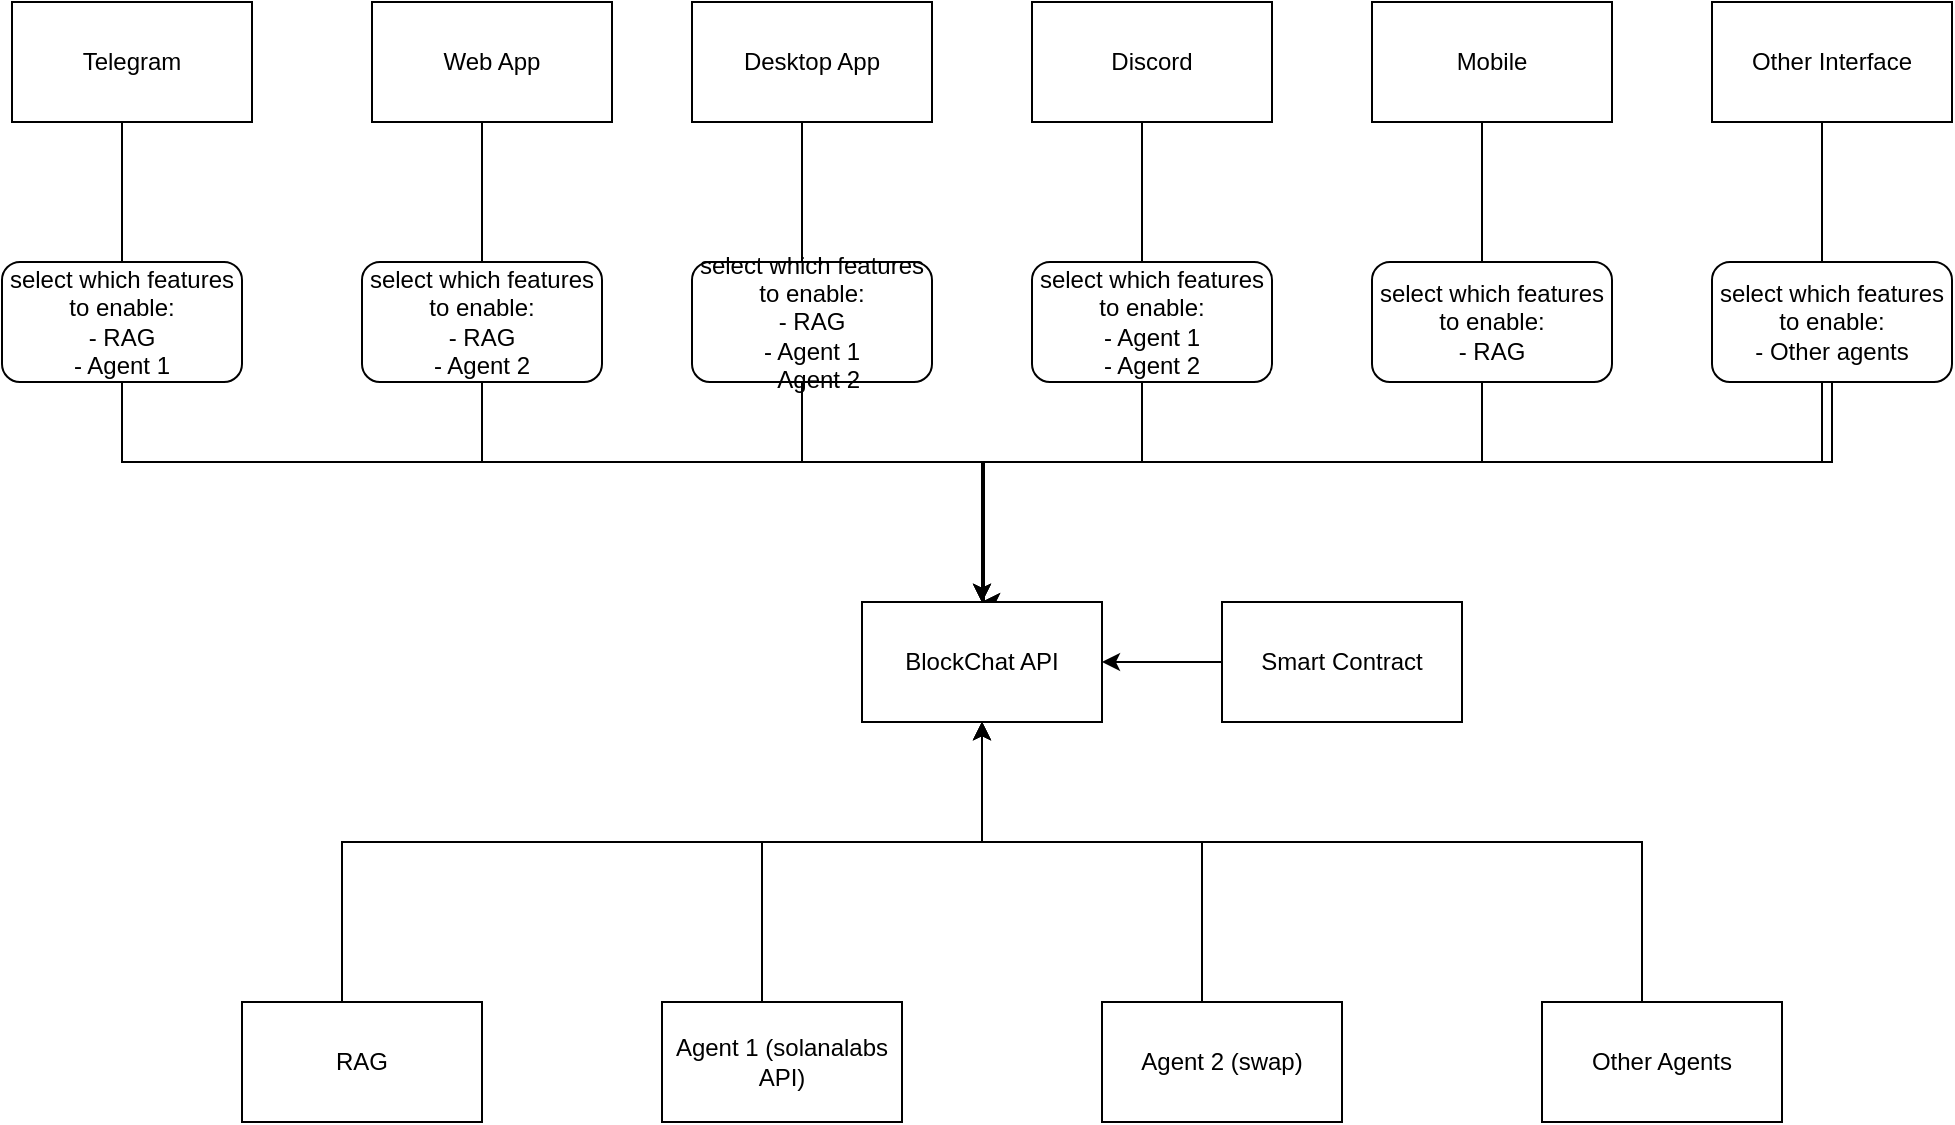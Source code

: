 <mxfile version="24.4.6" type="device">
  <diagram name="Page-1" id="esfJvCoR1udEf4pWD7Vd">
    <mxGraphModel dx="1434" dy="836" grid="1" gridSize="10" guides="1" tooltips="1" connect="1" arrows="1" fold="1" page="1" pageScale="1" pageWidth="850" pageHeight="1100" math="0" shadow="0">
      <root>
        <mxCell id="0" />
        <mxCell id="1" parent="0" />
        <mxCell id="F-OTTwGrum7XiNiV84Rw-14" style="edgeStyle=orthogonalEdgeStyle;rounded=0;orthogonalLoop=1;jettySize=auto;html=1;entryX=0.5;entryY=0;entryDx=0;entryDy=0;" edge="1" parent="1" source="F-OTTwGrum7XiNiV84Rw-1" target="F-OTTwGrum7XiNiV84Rw-7">
          <mxGeometry relative="1" as="geometry">
            <Array as="points">
              <mxPoint x="420" y="440" />
              <mxPoint x="850" y="440" />
            </Array>
          </mxGeometry>
        </mxCell>
        <mxCell id="F-OTTwGrum7XiNiV84Rw-1" value="Telegram" style="rounded=0;whiteSpace=wrap;html=1;" vertex="1" parent="1">
          <mxGeometry x="365" y="210" width="120" height="60" as="geometry" />
        </mxCell>
        <mxCell id="F-OTTwGrum7XiNiV84Rw-16" style="edgeStyle=orthogonalEdgeStyle;rounded=0;orthogonalLoop=1;jettySize=auto;html=1;" edge="1" parent="1" source="F-OTTwGrum7XiNiV84Rw-3">
          <mxGeometry relative="1" as="geometry">
            <mxPoint x="850" y="510" as="targetPoint" />
            <Array as="points">
              <mxPoint x="760" y="440" />
              <mxPoint x="851" y="440" />
            </Array>
          </mxGeometry>
        </mxCell>
        <mxCell id="F-OTTwGrum7XiNiV84Rw-3" value="Desktop App" style="rounded=0;whiteSpace=wrap;html=1;" vertex="1" parent="1">
          <mxGeometry x="705" y="210" width="120" height="60" as="geometry" />
        </mxCell>
        <mxCell id="F-OTTwGrum7XiNiV84Rw-17" style="edgeStyle=orthogonalEdgeStyle;rounded=0;orthogonalLoop=1;jettySize=auto;html=1;entryX=0.5;entryY=0;entryDx=0;entryDy=0;" edge="1" parent="1" source="F-OTTwGrum7XiNiV84Rw-4" target="F-OTTwGrum7XiNiV84Rw-7">
          <mxGeometry relative="1" as="geometry">
            <Array as="points">
              <mxPoint x="930" y="440" />
              <mxPoint x="850" y="440" />
            </Array>
          </mxGeometry>
        </mxCell>
        <mxCell id="F-OTTwGrum7XiNiV84Rw-4" value="Discord" style="rounded=0;whiteSpace=wrap;html=1;" vertex="1" parent="1">
          <mxGeometry x="875" y="210" width="120" height="60" as="geometry" />
        </mxCell>
        <mxCell id="F-OTTwGrum7XiNiV84Rw-18" style="edgeStyle=orthogonalEdgeStyle;rounded=0;orthogonalLoop=1;jettySize=auto;html=1;" edge="1" parent="1" source="F-OTTwGrum7XiNiV84Rw-5">
          <mxGeometry relative="1" as="geometry">
            <mxPoint x="850" y="510" as="targetPoint" />
            <Array as="points">
              <mxPoint x="1100" y="440" />
              <mxPoint x="851" y="440" />
            </Array>
          </mxGeometry>
        </mxCell>
        <mxCell id="F-OTTwGrum7XiNiV84Rw-5" value="Mobile" style="rounded=0;whiteSpace=wrap;html=1;" vertex="1" parent="1">
          <mxGeometry x="1045" y="210" width="120" height="60" as="geometry" />
        </mxCell>
        <mxCell id="F-OTTwGrum7XiNiV84Rw-19" style="edgeStyle=orthogonalEdgeStyle;rounded=0;orthogonalLoop=1;jettySize=auto;html=1;entryX=0.5;entryY=0;entryDx=0;entryDy=0;" edge="1" parent="1" source="F-OTTwGrum7XiNiV84Rw-33" target="F-OTTwGrum7XiNiV84Rw-7">
          <mxGeometry relative="1" as="geometry">
            <Array as="points">
              <mxPoint x="850" y="440" />
            </Array>
          </mxGeometry>
        </mxCell>
        <mxCell id="F-OTTwGrum7XiNiV84Rw-6" value="Other Interface" style="rounded=0;whiteSpace=wrap;html=1;" vertex="1" parent="1">
          <mxGeometry x="1215" y="210" width="120" height="60" as="geometry" />
        </mxCell>
        <mxCell id="F-OTTwGrum7XiNiV84Rw-7" value="BlockChat API" style="rounded=0;whiteSpace=wrap;html=1;" vertex="1" parent="1">
          <mxGeometry x="790" y="510" width="120" height="60" as="geometry" />
        </mxCell>
        <mxCell id="F-OTTwGrum7XiNiV84Rw-22" style="edgeStyle=orthogonalEdgeStyle;rounded=0;orthogonalLoop=1;jettySize=auto;html=1;entryX=0.5;entryY=1;entryDx=0;entryDy=0;" edge="1" parent="1" source="F-OTTwGrum7XiNiV84Rw-8" target="F-OTTwGrum7XiNiV84Rw-7">
          <mxGeometry relative="1" as="geometry">
            <Array as="points">
              <mxPoint x="740" y="630" />
              <mxPoint x="850" y="630" />
            </Array>
          </mxGeometry>
        </mxCell>
        <mxCell id="F-OTTwGrum7XiNiV84Rw-8" value="Agent 1 (solanalabs API)" style="rounded=0;whiteSpace=wrap;html=1;" vertex="1" parent="1">
          <mxGeometry x="690" y="710" width="120" height="60" as="geometry" />
        </mxCell>
        <mxCell id="F-OTTwGrum7XiNiV84Rw-24" style="edgeStyle=orthogonalEdgeStyle;rounded=0;orthogonalLoop=1;jettySize=auto;html=1;entryX=0.5;entryY=1;entryDx=0;entryDy=0;" edge="1" parent="1" source="F-OTTwGrum7XiNiV84Rw-9" target="F-OTTwGrum7XiNiV84Rw-7">
          <mxGeometry relative="1" as="geometry">
            <Array as="points">
              <mxPoint x="960" y="630" />
              <mxPoint x="850" y="630" />
            </Array>
          </mxGeometry>
        </mxCell>
        <mxCell id="F-OTTwGrum7XiNiV84Rw-9" value="Agent 2 (swap)" style="rounded=0;whiteSpace=wrap;html=1;" vertex="1" parent="1">
          <mxGeometry x="910" y="710" width="120" height="60" as="geometry" />
        </mxCell>
        <mxCell id="F-OTTwGrum7XiNiV84Rw-21" style="edgeStyle=orthogonalEdgeStyle;rounded=0;orthogonalLoop=1;jettySize=auto;html=1;entryX=0.5;entryY=1;entryDx=0;entryDy=0;" edge="1" parent="1" source="F-OTTwGrum7XiNiV84Rw-10" target="F-OTTwGrum7XiNiV84Rw-7">
          <mxGeometry relative="1" as="geometry">
            <Array as="points">
              <mxPoint x="530" y="630" />
              <mxPoint x="850" y="630" />
            </Array>
          </mxGeometry>
        </mxCell>
        <mxCell id="F-OTTwGrum7XiNiV84Rw-10" value="RAG" style="rounded=0;whiteSpace=wrap;html=1;" vertex="1" parent="1">
          <mxGeometry x="480" y="710" width="120" height="60" as="geometry" />
        </mxCell>
        <mxCell id="F-OTTwGrum7XiNiV84Rw-20" value="" style="edgeStyle=orthogonalEdgeStyle;rounded=0;orthogonalLoop=1;jettySize=auto;html=1;" edge="1" parent="1" source="F-OTTwGrum7XiNiV84Rw-11" target="F-OTTwGrum7XiNiV84Rw-7">
          <mxGeometry relative="1" as="geometry" />
        </mxCell>
        <mxCell id="F-OTTwGrum7XiNiV84Rw-11" value="Smart Contract" style="rounded=0;whiteSpace=wrap;html=1;" vertex="1" parent="1">
          <mxGeometry x="970" y="510" width="120" height="60" as="geometry" />
        </mxCell>
        <mxCell id="F-OTTwGrum7XiNiV84Rw-15" style="edgeStyle=orthogonalEdgeStyle;rounded=0;orthogonalLoop=1;jettySize=auto;html=1;entryX=0.5;entryY=0;entryDx=0;entryDy=0;" edge="1" parent="1" source="F-OTTwGrum7XiNiV84Rw-2" target="F-OTTwGrum7XiNiV84Rw-7">
          <mxGeometry relative="1" as="geometry">
            <Array as="points">
              <mxPoint x="600" y="440" />
              <mxPoint x="850" y="440" />
            </Array>
          </mxGeometry>
        </mxCell>
        <mxCell id="F-OTTwGrum7XiNiV84Rw-2" value="Web App" style="rounded=0;whiteSpace=wrap;html=1;" vertex="1" parent="1">
          <mxGeometry x="545" y="210" width="120" height="60" as="geometry" />
        </mxCell>
        <mxCell id="F-OTTwGrum7XiNiV84Rw-27" style="edgeStyle=orthogonalEdgeStyle;rounded=0;orthogonalLoop=1;jettySize=auto;html=1;entryX=0.5;entryY=1;entryDx=0;entryDy=0;" edge="1" parent="1" source="F-OTTwGrum7XiNiV84Rw-25" target="F-OTTwGrum7XiNiV84Rw-7">
          <mxGeometry relative="1" as="geometry">
            <Array as="points">
              <mxPoint x="1180" y="630" />
              <mxPoint x="850" y="630" />
            </Array>
          </mxGeometry>
        </mxCell>
        <mxCell id="F-OTTwGrum7XiNiV84Rw-25" value="Other Agents" style="rounded=0;whiteSpace=wrap;html=1;" vertex="1" parent="1">
          <mxGeometry x="1130" y="710" width="120" height="60" as="geometry" />
        </mxCell>
        <mxCell id="F-OTTwGrum7XiNiV84Rw-28" value="select which features to enable:&lt;div&gt;- RAG&lt;/div&gt;&lt;div&gt;- Agent 1&lt;/div&gt;" style="rounded=1;whiteSpace=wrap;html=1;" vertex="1" parent="1">
          <mxGeometry x="360" y="340" width="120" height="60" as="geometry" />
        </mxCell>
        <mxCell id="F-OTTwGrum7XiNiV84Rw-29" value="select which features to enable:&lt;div&gt;- RAG&lt;/div&gt;&lt;div&gt;- Agent 2&lt;/div&gt;" style="rounded=1;whiteSpace=wrap;html=1;" vertex="1" parent="1">
          <mxGeometry x="540" y="340" width="120" height="60" as="geometry" />
        </mxCell>
        <mxCell id="F-OTTwGrum7XiNiV84Rw-30" value="select which features to enable:&lt;div&gt;- RAG&lt;/div&gt;&lt;div&gt;- Agent 1&lt;/div&gt;&lt;div&gt;- Agent 2&lt;/div&gt;" style="rounded=1;whiteSpace=wrap;html=1;" vertex="1" parent="1">
          <mxGeometry x="705" y="340" width="120" height="60" as="geometry" />
        </mxCell>
        <mxCell id="F-OTTwGrum7XiNiV84Rw-31" value="select which features to enable:&lt;div&gt;- Agent 1&lt;/div&gt;&lt;div&gt;- Agent 2&lt;/div&gt;" style="rounded=1;whiteSpace=wrap;html=1;" vertex="1" parent="1">
          <mxGeometry x="875" y="340" width="120" height="60" as="geometry" />
        </mxCell>
        <mxCell id="F-OTTwGrum7XiNiV84Rw-32" value="select which features to enable:&lt;div&gt;- RAG&lt;/div&gt;" style="rounded=1;whiteSpace=wrap;html=1;" vertex="1" parent="1">
          <mxGeometry x="1045" y="340" width="120" height="60" as="geometry" />
        </mxCell>
        <mxCell id="F-OTTwGrum7XiNiV84Rw-34" value="" style="edgeStyle=orthogonalEdgeStyle;rounded=0;orthogonalLoop=1;jettySize=auto;html=1;entryX=0.5;entryY=0;entryDx=0;entryDy=0;" edge="1" parent="1" source="F-OTTwGrum7XiNiV84Rw-6" target="F-OTTwGrum7XiNiV84Rw-33">
          <mxGeometry relative="1" as="geometry">
            <mxPoint x="1270" y="270" as="sourcePoint" />
            <mxPoint x="850" y="510" as="targetPoint" />
            <Array as="points">
              <mxPoint x="1270" y="440" />
            </Array>
          </mxGeometry>
        </mxCell>
        <mxCell id="F-OTTwGrum7XiNiV84Rw-33" value="select which features to enable:&lt;div&gt;- Other agents&lt;/div&gt;" style="rounded=1;whiteSpace=wrap;html=1;" vertex="1" parent="1">
          <mxGeometry x="1215" y="340" width="120" height="60" as="geometry" />
        </mxCell>
      </root>
    </mxGraphModel>
  </diagram>
</mxfile>
